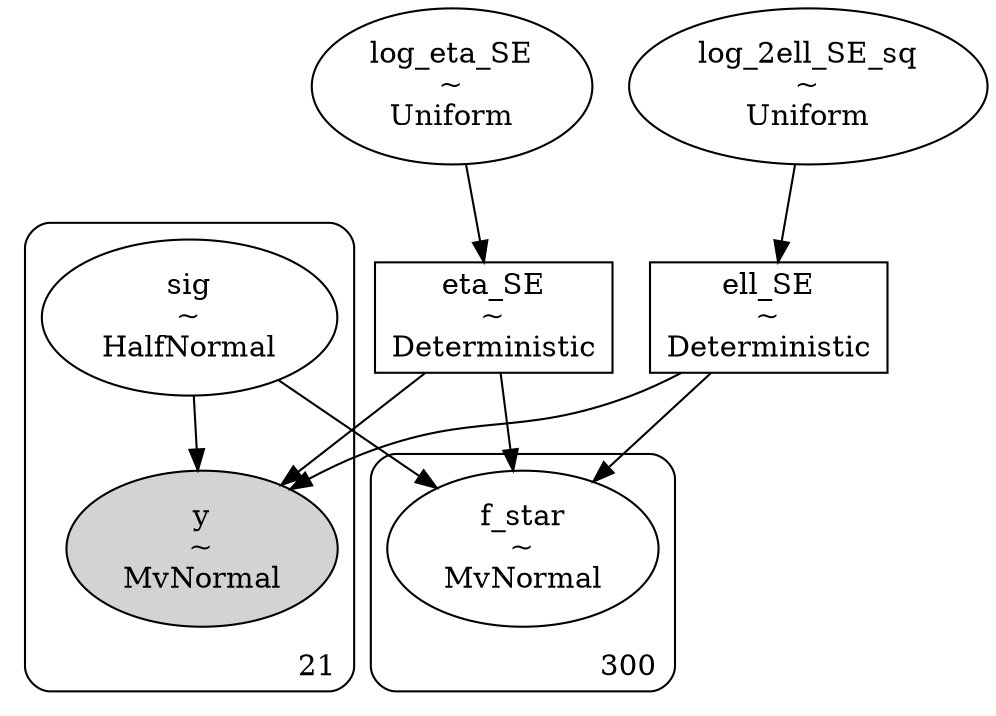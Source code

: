digraph {
	eta_SE [label="eta_SE
~
Deterministic" shape=box]
	log_2ell_SE_sq [label="log_2ell_SE_sq
~
Uniform" shape=ellipse]
	ell_SE [label="ell_SE
~
Deterministic" shape=box]
	log_eta_SE [label="log_eta_SE
~
Uniform" shape=ellipse]
	subgraph cluster21 {
		y [label="y
~
MvNormal" shape=ellipse style=filled]
		sig [label="sig
~
HalfNormal" shape=ellipse]
		label=21 labeljust=r labelloc=b style=rounded
	}
	subgraph cluster300 {
		f_star [label="f_star
~
MvNormal" shape=ellipse]
		label=300 labeljust=r labelloc=b style=rounded
	}
	log_2ell_SE_sq -> ell_SE
	log_eta_SE -> eta_SE
	eta_SE -> y
	sig -> y
	ell_SE -> y
	eta_SE -> f_star
	sig -> f_star
	ell_SE -> f_star
}
